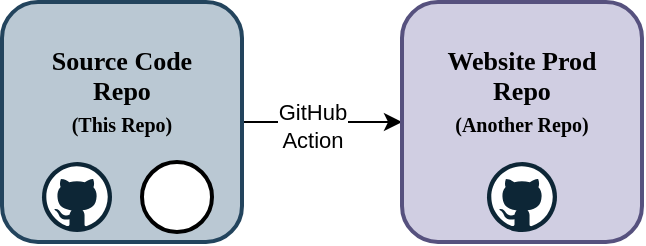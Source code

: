 <mxfile version="14.3.0" type="device"><diagram id="uw9gJtLzwh-XPydLLQtP" name="Page-1"><mxGraphModel dx="1186" dy="667" grid="1" gridSize="10" guides="1" tooltips="1" connect="1" arrows="1" fold="1" page="1" pageScale="1" pageWidth="850" pageHeight="1100" math="0" shadow="0"><root><mxCell id="0"/><mxCell id="1" parent="0"/><mxCell id="3bbqRbhTt9S1Gh42EwuT-9" value="" style="edgeStyle=orthogonalEdgeStyle;rounded=0;orthogonalLoop=1;jettySize=auto;html=1;" edge="1" parent="1" source="3bbqRbhTt9S1Gh42EwuT-1" target="3bbqRbhTt9S1Gh42EwuT-8"><mxGeometry relative="1" as="geometry"/></mxCell><mxCell id="3bbqRbhTt9S1Gh42EwuT-11" value="&lt;div&gt;GitHub&lt;/div&gt;&lt;div&gt;Action&lt;br&gt;&lt;/div&gt;" style="edgeLabel;html=1;align=center;verticalAlign=middle;resizable=0;points=[];" vertex="1" connectable="0" parent="3bbqRbhTt9S1Gh42EwuT-9"><mxGeometry x="-0.125" y="-2" relative="1" as="geometry"><mxPoint as="offset"/></mxGeometry></mxCell><mxCell id="3bbqRbhTt9S1Gh42EwuT-1" value="&lt;div style=&quot;font-size: 13px&quot;&gt;&lt;font style=&quot;font-size: 13px&quot; face=&quot;Tahoma&quot;&gt;&lt;b&gt;Source Code &lt;br&gt;&lt;/b&gt;&lt;/font&gt;&lt;/div&gt;&lt;div style=&quot;font-size: 13px&quot;&gt;&lt;font style=&quot;font-size: 13px&quot; face=&quot;Tahoma&quot;&gt;&lt;b&gt;Repo&lt;/b&gt;&lt;/font&gt;&lt;/div&gt;&lt;div style=&quot;font-size: 13px&quot;&gt;&lt;font style=&quot;font-size: 10px&quot; face=&quot;Tahoma&quot;&gt;&lt;b&gt;(This Repo)&lt;/b&gt;&lt;/font&gt;&lt;/div&gt;&lt;div style=&quot;font-size: 13px&quot;&gt;&lt;font style=&quot;font-size: 10px&quot; face=&quot;Tahoma&quot;&gt;&lt;b&gt;&lt;br&gt;&lt;/b&gt;&lt;/font&gt;&lt;/div&gt;&lt;div style=&quot;font-size: 13px&quot;&gt;&lt;font style=&quot;font-size: 10px&quot; face=&quot;Tahoma&quot;&gt;&lt;b&gt;&lt;br&gt;&lt;/b&gt;&lt;/font&gt;&lt;/div&gt;" style="rounded=1;whiteSpace=wrap;html=1;fillColor=#bac8d3;strokeColor=#23445d;strokeWidth=2;" vertex="1" parent="1"><mxGeometry x="270" y="120" width="120" height="120" as="geometry"/></mxCell><mxCell id="3bbqRbhTt9S1Gh42EwuT-7" value="" style="dashed=0;outlineConnect=0;html=1;align=center;labelPosition=center;verticalLabelPosition=bottom;verticalAlign=top;shape=mxgraph.weblogos.github" vertex="1" parent="1"><mxGeometry x="290" y="200" width="35" height="35" as="geometry"/></mxCell><mxCell id="3bbqRbhTt9S1Gh42EwuT-8" value="&lt;div style=&quot;font-size: 13px&quot;&gt;&lt;font style=&quot;font-size: 13px&quot; face=&quot;Tahoma&quot;&gt;&lt;b&gt;Website Prod&lt;br&gt;&lt;/b&gt;&lt;/font&gt;&lt;/div&gt;&lt;div style=&quot;font-size: 13px&quot;&gt;&lt;font style=&quot;font-size: 13px&quot; face=&quot;Tahoma&quot;&gt;&lt;b&gt;Repo&lt;/b&gt;&lt;/font&gt;&lt;/div&gt;&lt;div style=&quot;font-size: 13px&quot;&gt;&lt;font style=&quot;font-size: 10px&quot; face=&quot;Tahoma&quot;&gt;&lt;b&gt;(Another Repo)&lt;/b&gt;&lt;/font&gt;&lt;/div&gt;&lt;div style=&quot;font-size: 13px&quot;&gt;&lt;font style=&quot;font-size: 10px&quot; face=&quot;Tahoma&quot;&gt;&lt;b&gt;&lt;br&gt;&lt;/b&gt;&lt;/font&gt;&lt;/div&gt;&lt;div style=&quot;font-size: 13px&quot;&gt;&lt;font style=&quot;font-size: 10px&quot; face=&quot;Tahoma&quot;&gt;&lt;b&gt;&lt;br&gt;&lt;/b&gt;&lt;/font&gt;&lt;/div&gt;" style="rounded=1;whiteSpace=wrap;html=1;fillColor=#d0cee2;strokeColor=#56517e;strokeWidth=2;" vertex="1" parent="1"><mxGeometry x="470" y="120" width="120" height="120" as="geometry"/></mxCell><mxCell id="3bbqRbhTt9S1Gh42EwuT-10" value="" style="dashed=0;outlineConnect=0;html=1;align=center;labelPosition=center;verticalLabelPosition=bottom;verticalAlign=top;shape=mxgraph.weblogos.github" vertex="1" parent="1"><mxGeometry x="512.5" y="200" width="35" height="35" as="geometry"/></mxCell><mxCell id="3bbqRbhTt9S1Gh42EwuT-22" value="" style="ellipse;whiteSpace=wrap;html=1;aspect=fixed;strokeWidth=2;" vertex="1" parent="1"><mxGeometry x="340" y="200" width="35" height="35" as="geometry"/></mxCell><mxCell id="3bbqRbhTt9S1Gh42EwuT-24" value="" style="shape=image;html=1;verticalAlign=top;verticalLabelPosition=bottom;labelBackgroundColor=#ffffff;imageAspect=0;aspect=fixed;image=https://cdn3.iconfinder.com/data/icons/seo-black-fill-easy-1/128/Lock_Close_Private_Locked_Protected_Security-128.png;strokeWidth=2;" vertex="1" parent="1"><mxGeometry x="346.75" y="206.75" width="21.5" height="21.5" as="geometry"/></mxCell></root></mxGraphModel></diagram></mxfile>